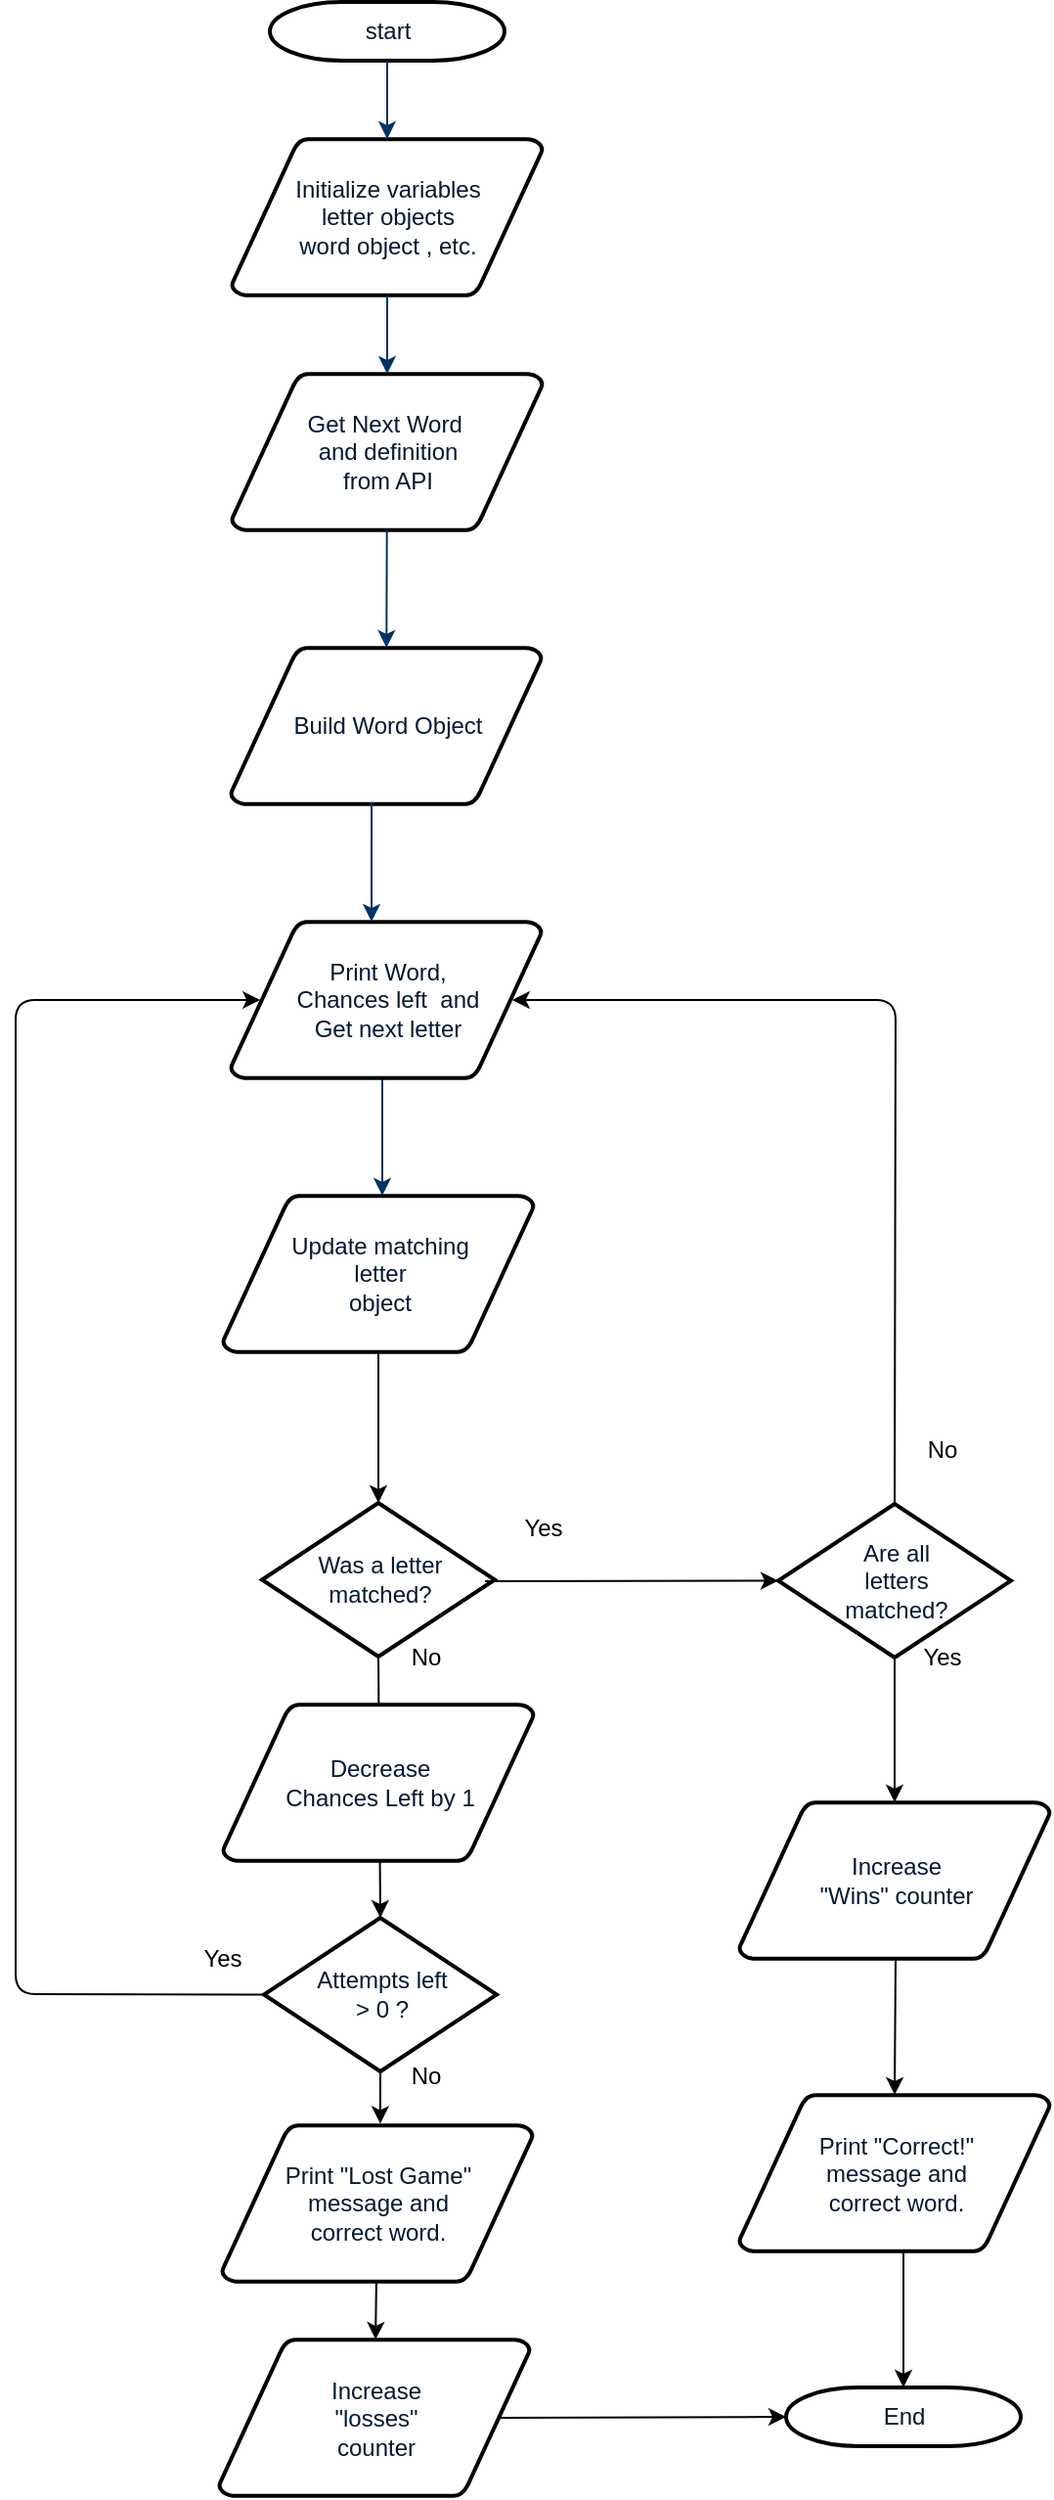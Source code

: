 <mxfile version="11.2.1" type="device" pages="1"><diagram id="6a731a19-8d31-9384-78a2-239565b7b9f0" name="Page-1"><mxGraphModel dx="868" dy="490" grid="1" gridSize="10" guides="1" tooltips="1" connect="1" arrows="1" fold="1" page="1" pageScale="1" pageWidth="1169" pageHeight="827" background="#ffffff" math="0" shadow="0"><root><mxCell id="0"/><mxCell id="1" parent="0"/><mxCell id="2" value="start" style="shape=mxgraph.flowchart.terminator;fillColor=#FFFFFF;strokeColor=#000000;strokeWidth=2;gradientColor=none;gradientDirection=north;fontColor=#001933;fontStyle=0;html=1;" parent="1" vertex="1"><mxGeometry x="260" y="60" width="120" height="30" as="geometry"/></mxCell><mxCell id="3" value="Initialize variables&lt;br&gt;letter objects&lt;br&gt;word object , etc." style="shape=mxgraph.flowchart.data;fillColor=#FFFFFF;strokeColor=#000000;strokeWidth=2;gradientColor=none;gradientDirection=north;fontColor=#001933;fontStyle=0;html=1;" parent="1" vertex="1"><mxGeometry x="240.5" y="130" width="159" height="80" as="geometry"/></mxCell><mxCell id="4" value="Update matching&lt;br&gt;letter&lt;br&gt;object" style="shape=mxgraph.flowchart.data;fillColor=#FFFFFF;strokeColor=#000000;strokeWidth=2;gradientColor=none;gradientDirection=north;fontColor=#001933;fontStyle=0;html=1;" parent="1" vertex="1"><mxGeometry x="236" y="670" width="159" height="80" as="geometry"/></mxCell><mxCell id="5" value="Get Next Word&amp;nbsp;&lt;br&gt;and definition&lt;br&gt;from API" style="shape=mxgraph.flowchart.data;fillColor=#FFFFFF;strokeColor=#000000;strokeWidth=2;gradientColor=none;gradientDirection=north;fontColor=#001933;fontStyle=0;html=1;" parent="1" vertex="1"><mxGeometry x="240.5" y="250" width="159" height="80" as="geometry"/></mxCell><mxCell id="7" style="fontColor=#001933;fontStyle=1;strokeColor=#003366;strokeWidth=1;html=1;" parent="1" source="2" target="3" edge="1"><mxGeometry relative="1" as="geometry"/></mxCell><mxCell id="8" style="fontColor=#001933;fontStyle=1;strokeColor=#003366;strokeWidth=1;html=1;" parent="1" source="3" target="5" edge="1"><mxGeometry relative="1" as="geometry"/></mxCell><mxCell id="9" style="fontColor=#001933;fontStyle=1;strokeColor=#003366;strokeWidth=1;html=1;" parent="1" source="5" target="KZP7HFt2dK9aghU-TM1B-56" edge="1"><mxGeometry relative="1" as="geometry"><mxPoint x="320" y="390" as="targetPoint"/></mxGeometry></mxCell><mxCell id="12" value="" style="edgeStyle=elbowEdgeStyle;elbow=horizontal;fontColor=#001933;fontStyle=1;strokeColor=#003366;strokeWidth=1;html=1;" parent="1" source="KZP7HFt2dK9aghU-TM1B-55" target="4" edge="1"><mxGeometry width="100" height="100" as="geometry"><mxPoint x="320" y="447" as="sourcePoint"/><mxPoint x="100" as="targetPoint"/></mxGeometry></mxCell><mxCell id="KZP7HFt2dK9aghU-TM1B-56" value="Build Word Object" style="shape=mxgraph.flowchart.data;fillColor=#FFFFFF;strokeColor=#000000;strokeWidth=2;gradientColor=none;gradientDirection=north;fontColor=#001933;fontStyle=0;html=1;" vertex="1" parent="1"><mxGeometry x="240" y="390" width="159" height="80" as="geometry"/></mxCell><mxCell id="KZP7HFt2dK9aghU-TM1B-55" value="Print Word,&lt;br&gt;Chances left&amp;nbsp; and&lt;br&gt;Get next letter" style="shape=mxgraph.flowchart.data;fillColor=#FFFFFF;strokeColor=#000000;strokeWidth=2;gradientColor=none;gradientDirection=north;fontColor=#001933;fontStyle=0;html=1;" vertex="1" parent="1"><mxGeometry x="240" y="530" width="159" height="80" as="geometry"/></mxCell><mxCell id="KZP7HFt2dK9aghU-TM1B-57" value="" style="edgeStyle=elbowEdgeStyle;elbow=horizontal;fontColor=#001933;fontStyle=1;strokeColor=#003366;strokeWidth=1;html=1;exitX=0.453;exitY=0.988;exitDx=0;exitDy=0;exitPerimeter=0;" edge="1" parent="1" source="KZP7HFt2dK9aghU-TM1B-56" target="KZP7HFt2dK9aghU-TM1B-55"><mxGeometry width="100" height="100" as="geometry"><mxPoint x="320" y="447" as="sourcePoint"/><mxPoint x="320" y="630" as="targetPoint"/></mxGeometry></mxCell><mxCell id="KZP7HFt2dK9aghU-TM1B-61" value="Was a letter&lt;br&gt;matched?" style="shape=mxgraph.flowchart.decision;fillColor=#FFFFFF;strokeColor=#000000;strokeWidth=2;gradientColor=none;gradientDirection=north;fontColor=#001933;fontStyle=0;html=1;" vertex="1" parent="1"><mxGeometry x="256" y="827" width="119" height="78.5" as="geometry"/></mxCell><mxCell id="KZP7HFt2dK9aghU-TM1B-62" value="" style="endArrow=classic;html=1;entryX=0;entryY=0.5;entryDx=0;entryDy=0;entryPerimeter=0;" edge="1" parent="1" target="KZP7HFt2dK9aghU-TM1B-68"><mxGeometry width="50" height="50" relative="1" as="geometry"><mxPoint x="370" y="867" as="sourcePoint"/><mxPoint x="246" y="841.5" as="targetPoint"/><Array as="points"/></mxGeometry></mxCell><mxCell id="KZP7HFt2dK9aghU-TM1B-63" value="Attempts left&lt;br&gt;&amp;gt; 0 ?" style="shape=mxgraph.flowchart.decision;fillColor=#FFFFFF;strokeColor=#000000;strokeWidth=2;gradientColor=none;gradientDirection=north;fontColor=#001933;fontStyle=0;html=1;" vertex="1" parent="1"><mxGeometry x="257" y="1039" width="119" height="78.5" as="geometry"/></mxCell><mxCell id="KZP7HFt2dK9aghU-TM1B-64" value="" style="endArrow=classic;html=1;exitX=0;exitY=0.5;exitDx=0;exitDy=0;exitPerimeter=0;entryX=0.095;entryY=0.5;entryDx=0;entryDy=0;entryPerimeter=0;" edge="1" parent="1" source="KZP7HFt2dK9aghU-TM1B-63" target="KZP7HFt2dK9aghU-TM1B-55"><mxGeometry width="50" height="50" relative="1" as="geometry"><mxPoint x="186" y="1014.5" as="sourcePoint"/><mxPoint x="170" y="870" as="targetPoint"/><Array as="points"><mxPoint x="130" y="1078"/><mxPoint x="130" y="570"/></Array></mxGeometry></mxCell><mxCell id="KZP7HFt2dK9aghU-TM1B-67" value="Increase&lt;br&gt;&quot;losses&quot;&lt;br&gt;counter" style="shape=mxgraph.flowchart.data;fillColor=#FFFFFF;strokeColor=#000000;strokeWidth=2;gradientColor=none;gradientDirection=north;fontColor=#001933;fontStyle=0;html=1;" vertex="1" parent="1"><mxGeometry x="234" y="1254.5" width="159" height="80" as="geometry"/></mxCell><mxCell id="KZP7HFt2dK9aghU-TM1B-68" value="Are all&lt;br&gt;letters&lt;br&gt;matched?" style="shape=mxgraph.flowchart.decision;fillColor=#FFFFFF;strokeColor=#000000;strokeWidth=2;gradientColor=none;gradientDirection=north;fontColor=#001933;fontStyle=0;html=1;" vertex="1" parent="1"><mxGeometry x="520" y="827.5" width="119" height="78.5" as="geometry"/></mxCell><mxCell id="KZP7HFt2dK9aghU-TM1B-69" value="Increase&lt;br&gt;&quot;Wins&quot; counter" style="shape=mxgraph.flowchart.data;fillColor=#FFFFFF;strokeColor=#000000;strokeWidth=2;gradientColor=none;gradientDirection=north;fontColor=#001933;fontStyle=0;html=1;" vertex="1" parent="1"><mxGeometry x="500" y="980" width="159" height="80" as="geometry"/></mxCell><mxCell id="KZP7HFt2dK9aghU-TM1B-70" value="Print &quot;Correct!&quot;&lt;br&gt;message and&lt;br&gt;correct word." style="shape=mxgraph.flowchart.data;fillColor=#FFFFFF;strokeColor=#000000;strokeWidth=2;gradientColor=none;gradientDirection=north;fontColor=#001933;fontStyle=0;html=1;" vertex="1" parent="1"><mxGeometry x="500" y="1129.5" width="159" height="80" as="geometry"/></mxCell><mxCell id="KZP7HFt2dK9aghU-TM1B-71" value="End" style="shape=mxgraph.flowchart.terminator;fillColor=#FFFFFF;strokeColor=#000000;strokeWidth=2;gradientColor=none;gradientDirection=north;fontColor=#001933;fontStyle=0;html=1;" vertex="1" parent="1"><mxGeometry x="524" y="1279" width="120" height="30" as="geometry"/></mxCell><mxCell id="KZP7HFt2dK9aghU-TM1B-72" value="" style="endArrow=classic;html=1;entryX=0.5;entryY=0;entryDx=0;entryDy=0;entryPerimeter=0;" edge="1" parent="1" source="4" target="KZP7HFt2dK9aghU-TM1B-61"><mxGeometry width="50" height="50" relative="1" as="geometry"><mxPoint x="230" y="830" as="sourcePoint"/><mxPoint x="280" y="780" as="targetPoint"/></mxGeometry></mxCell><mxCell id="KZP7HFt2dK9aghU-TM1B-73" value="" style="endArrow=classic;html=1;exitX=0.5;exitY=0;exitDx=0;exitDy=0;exitPerimeter=0;entryX=0.905;entryY=0.5;entryDx=0;entryDy=0;entryPerimeter=0;" edge="1" parent="1" source="KZP7HFt2dK9aghU-TM1B-68" target="KZP7HFt2dK9aghU-TM1B-55"><mxGeometry width="50" height="50" relative="1" as="geometry"><mxPoint x="560" y="830" as="sourcePoint"/><mxPoint x="610" y="780" as="targetPoint"/><Array as="points"><mxPoint x="580" y="570"/></Array></mxGeometry></mxCell><mxCell id="KZP7HFt2dK9aghU-TM1B-74" value="Yes" style="text;html=1;strokeColor=none;fillColor=none;align=center;verticalAlign=middle;whiteSpace=wrap;rounded=0;" vertex="1" parent="1"><mxGeometry x="380" y="830" width="40" height="20" as="geometry"/></mxCell><mxCell id="KZP7HFt2dK9aghU-TM1B-75" value="No" style="text;html=1;strokeColor=none;fillColor=none;align=center;verticalAlign=middle;whiteSpace=wrap;rounded=0;" vertex="1" parent="1"><mxGeometry x="584" y="790" width="40" height="20" as="geometry"/></mxCell><mxCell id="KZP7HFt2dK9aghU-TM1B-76" value="" style="endArrow=classic;html=1;entryX=0.5;entryY=0;entryDx=0;entryDy=0;entryPerimeter=0;exitX=0.5;exitY=1;exitDx=0;exitDy=0;exitPerimeter=0;" edge="1" parent="1" source="KZP7HFt2dK9aghU-TM1B-61" target="KZP7HFt2dK9aghU-TM1B-63"><mxGeometry width="50" height="50" relative="1" as="geometry"><mxPoint x="311" y="900" as="sourcePoint"/><mxPoint x="360" y="850" as="targetPoint"/></mxGeometry></mxCell><mxCell id="KZP7HFt2dK9aghU-TM1B-78" value="No" style="text;html=1;strokeColor=none;fillColor=none;align=center;verticalAlign=middle;whiteSpace=wrap;rounded=0;" vertex="1" parent="1"><mxGeometry x="319.5" y="895.5" width="40" height="20" as="geometry"/></mxCell><mxCell id="KZP7HFt2dK9aghU-TM1B-79" value="" style="endArrow=classic;html=1;exitX=0.5;exitY=1;exitDx=0;exitDy=0;exitPerimeter=0;" edge="1" parent="1" source="KZP7HFt2dK9aghU-TM1B-68" target="KZP7HFt2dK9aghU-TM1B-69"><mxGeometry width="50" height="50" relative="1" as="geometry"><mxPoint x="580" y="910" as="sourcePoint"/><mxPoint x="630" y="860" as="targetPoint"/></mxGeometry></mxCell><mxCell id="KZP7HFt2dK9aghU-TM1B-80" value="" style="endArrow=classic;html=1;entryX=0.5;entryY=0;entryDx=0;entryDy=0;entryPerimeter=0;" edge="1" parent="1" target="KZP7HFt2dK9aghU-TM1B-70"><mxGeometry width="50" height="50" relative="1" as="geometry"><mxPoint x="580" y="1060" as="sourcePoint"/><mxPoint x="630" y="1010" as="targetPoint"/></mxGeometry></mxCell><mxCell id="KZP7HFt2dK9aghU-TM1B-81" value="" style="endArrow=classic;html=1;entryX=0.5;entryY=0;entryDx=0;entryDy=0;entryPerimeter=0;" edge="1" parent="1" target="KZP7HFt2dK9aghU-TM1B-71"><mxGeometry width="50" height="50" relative="1" as="geometry"><mxPoint x="584" y="1210" as="sourcePoint"/><mxPoint x="630" y="1160" as="targetPoint"/></mxGeometry></mxCell><mxCell id="KZP7HFt2dK9aghU-TM1B-82" value="" style="endArrow=classic;html=1;entryX=0.509;entryY=-0.01;entryDx=0;entryDy=0;entryPerimeter=0;exitX=0.5;exitY=0.984;exitDx=0;exitDy=0;exitPerimeter=0;" edge="1" parent="1" source="KZP7HFt2dK9aghU-TM1B-63" target="KZP7HFt2dK9aghU-TM1B-65"><mxGeometry width="50" height="50" relative="1" as="geometry"><mxPoint x="314" y="1140" as="sourcePoint"/><mxPoint x="360" y="1020" as="targetPoint"/></mxGeometry></mxCell><mxCell id="KZP7HFt2dK9aghU-TM1B-83" value="" style="endArrow=classic;html=1;" edge="1" parent="1" source="KZP7HFt2dK9aghU-TM1B-65" target="KZP7HFt2dK9aghU-TM1B-67"><mxGeometry width="50" height="50" relative="1" as="geometry"><mxPoint x="310" y="1200" as="sourcePoint"/><mxPoint x="360" y="1150" as="targetPoint"/></mxGeometry></mxCell><mxCell id="KZP7HFt2dK9aghU-TM1B-85" value="" style="endArrow=classic;html=1;entryX=0;entryY=0.5;entryDx=0;entryDy=0;entryPerimeter=0;exitX=0.905;exitY=0.5;exitDx=0;exitDy=0;exitPerimeter=0;" edge="1" parent="1" source="KZP7HFt2dK9aghU-TM1B-67" target="KZP7HFt2dK9aghU-TM1B-71"><mxGeometry width="50" height="50" relative="1" as="geometry"><mxPoint x="360" y="1310" as="sourcePoint"/><mxPoint x="410" y="1260" as="targetPoint"/></mxGeometry></mxCell><mxCell id="KZP7HFt2dK9aghU-TM1B-86" value="Yes" style="text;html=1;strokeColor=none;fillColor=none;align=center;verticalAlign=middle;whiteSpace=wrap;rounded=0;" vertex="1" parent="1"><mxGeometry x="584" y="896" width="40" height="20" as="geometry"/></mxCell><mxCell id="KZP7HFt2dK9aghU-TM1B-87" value="Decrease&lt;br&gt;Chances Left by 1" style="shape=mxgraph.flowchart.data;fillColor=#FFFFFF;strokeColor=#000000;strokeWidth=2;gradientColor=none;gradientDirection=north;fontColor=#001933;fontStyle=0;html=1;" vertex="1" parent="1"><mxGeometry x="236" y="930" width="159" height="80" as="geometry"/></mxCell><mxCell id="KZP7HFt2dK9aghU-TM1B-65" value="Print &quot;Lost Game&quot;&lt;br&gt;message and&lt;br&gt;correct word." style="shape=mxgraph.flowchart.data;fillColor=#FFFFFF;strokeColor=#000000;strokeWidth=2;gradientColor=none;gradientDirection=north;fontColor=#001933;fontStyle=0;html=1;" vertex="1" parent="1"><mxGeometry x="235.5" y="1145" width="159" height="80" as="geometry"/></mxCell><mxCell id="KZP7HFt2dK9aghU-TM1B-91" value="Yes" style="text;html=1;strokeColor=none;fillColor=none;align=center;verticalAlign=middle;whiteSpace=wrap;rounded=0;" vertex="1" parent="1"><mxGeometry x="216" y="1050" width="40" height="20" as="geometry"/></mxCell><mxCell id="KZP7HFt2dK9aghU-TM1B-92" value="No" style="text;html=1;strokeColor=none;fillColor=none;align=center;verticalAlign=middle;whiteSpace=wrap;rounded=0;" vertex="1" parent="1"><mxGeometry x="320" y="1109.5" width="40" height="20" as="geometry"/></mxCell></root></mxGraphModel></diagram></mxfile>